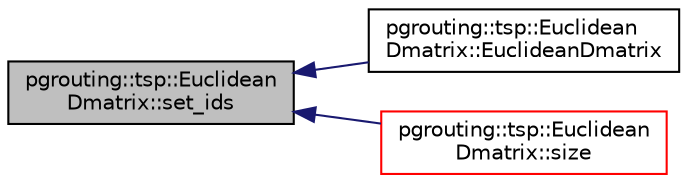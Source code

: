 digraph "pgrouting::tsp::EuclideanDmatrix::set_ids"
{
  edge [fontname="Helvetica",fontsize="10",labelfontname="Helvetica",labelfontsize="10"];
  node [fontname="Helvetica",fontsize="10",shape=record];
  rankdir="LR";
  Node64 [label="pgrouting::tsp::Euclidean\lDmatrix::set_ids",height=0.2,width=0.4,color="black", fillcolor="grey75", style="filled", fontcolor="black"];
  Node64 -> Node65 [dir="back",color="midnightblue",fontsize="10",style="solid",fontname="Helvetica"];
  Node65 [label="pgrouting::tsp::Euclidean\lDmatrix::EuclideanDmatrix",height=0.2,width=0.4,color="black", fillcolor="white", style="filled",URL="$classpgrouting_1_1tsp_1_1EuclideanDmatrix.html#aa221e4ff43ce8f4d75e63e1e18c19280"];
  Node64 -> Node66 [dir="back",color="midnightblue",fontsize="10",style="solid",fontname="Helvetica"];
  Node66 [label="pgrouting::tsp::Euclidean\lDmatrix::size",height=0.2,width=0.4,color="red", fillcolor="white", style="filled",URL="$classpgrouting_1_1tsp_1_1EuclideanDmatrix.html#a2656732597830999931bba64f6dc0b84",tooltip="|idx| "];
}
